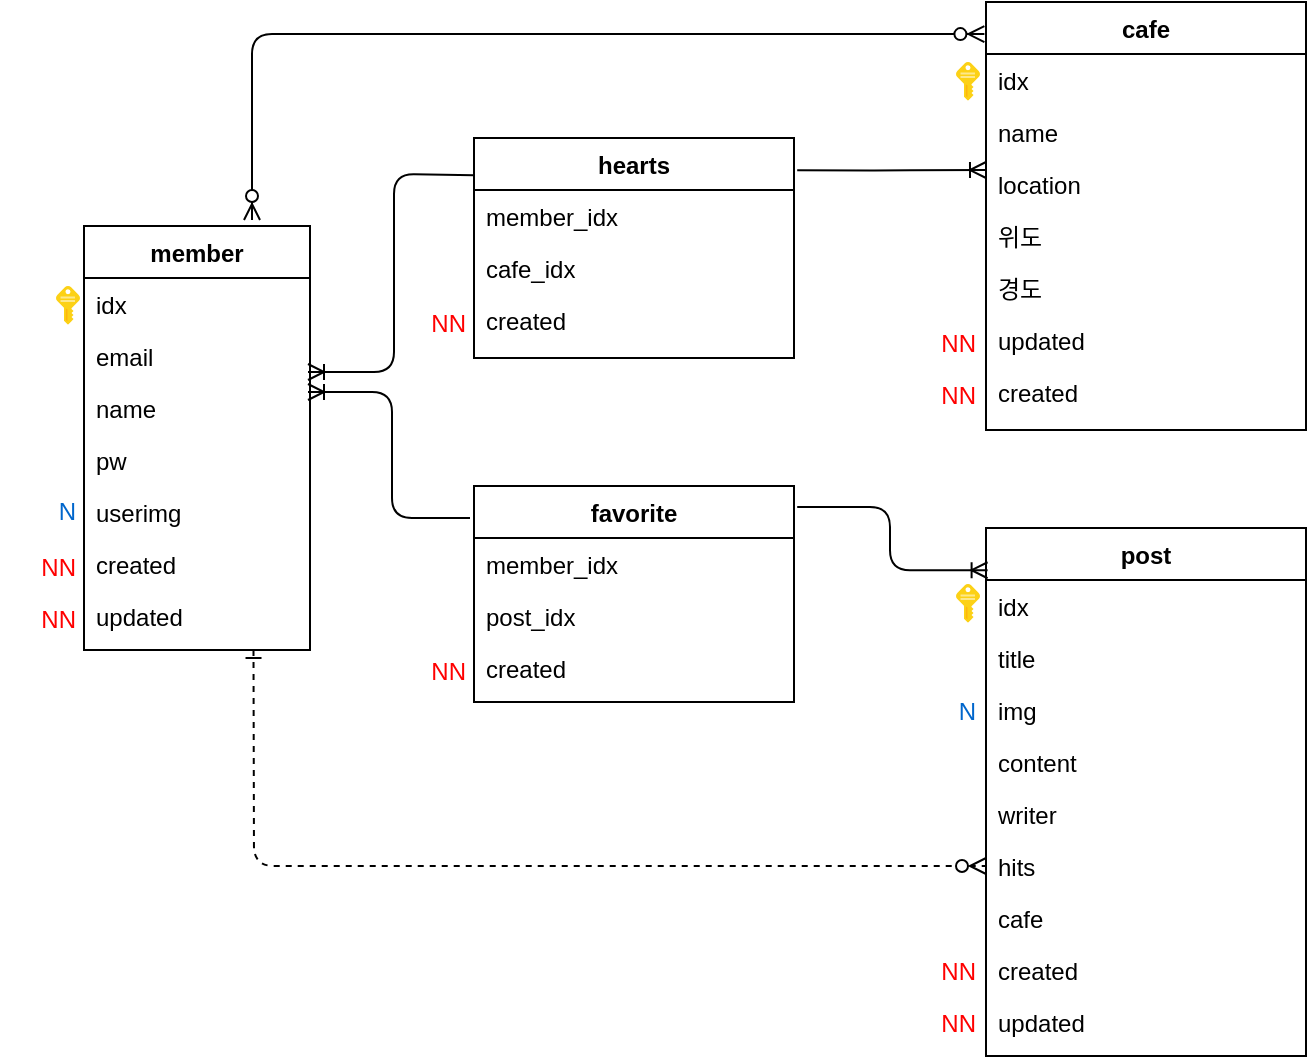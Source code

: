 <mxfile version="14.4.3" type="github">
  <diagram id="C5RBs43oDa-KdzZeNtuy" name="Page-1">
    <mxGraphModel dx="1010" dy="580" grid="0" gridSize="10" guides="1" tooltips="1" connect="1" arrows="1" fold="1" page="1" pageScale="1" pageWidth="827" pageHeight="1169" math="0" shadow="0">
      <root>
        <mxCell id="WIyWlLk6GJQsqaUBKTNV-0" />
        <mxCell id="WIyWlLk6GJQsqaUBKTNV-1" parent="WIyWlLk6GJQsqaUBKTNV-0" />
        <mxCell id="zkfFHV4jXpPFQw0GAbJ--0" value="member" style="swimlane;fontStyle=1;align=center;verticalAlign=top;childLayout=stackLayout;horizontal=1;startSize=26;horizontalStack=0;resizeParent=1;resizeLast=0;collapsible=1;marginBottom=0;shadow=0;strokeWidth=1;" parent="WIyWlLk6GJQsqaUBKTNV-1" vertex="1">
          <mxGeometry x="147" y="178" width="113" height="212" as="geometry">
            <mxRectangle x="230" y="140" width="160" height="26" as="alternateBounds" />
          </mxGeometry>
        </mxCell>
        <mxCell id="zkfFHV4jXpPFQw0GAbJ--1" value="idx" style="text;align=left;verticalAlign=top;spacingLeft=4;spacingRight=4;overflow=hidden;rotatable=0;points=[[0,0.5],[1,0.5]];portConstraint=eastwest;" parent="zkfFHV4jXpPFQw0GAbJ--0" vertex="1">
          <mxGeometry y="26" width="113" height="26" as="geometry" />
        </mxCell>
        <mxCell id="zkfFHV4jXpPFQw0GAbJ--2" value="email" style="text;align=left;verticalAlign=top;spacingLeft=4;spacingRight=4;overflow=hidden;rotatable=0;points=[[0,0.5],[1,0.5]];portConstraint=eastwest;shadow=0;html=0;" parent="zkfFHV4jXpPFQw0GAbJ--0" vertex="1">
          <mxGeometry y="52" width="113" height="26" as="geometry" />
        </mxCell>
        <mxCell id="zkfFHV4jXpPFQw0GAbJ--3" value="name" style="text;align=left;verticalAlign=top;spacingLeft=4;spacingRight=4;overflow=hidden;rotatable=0;points=[[0,0.5],[1,0.5]];portConstraint=eastwest;shadow=0;html=0;" parent="zkfFHV4jXpPFQw0GAbJ--0" vertex="1">
          <mxGeometry y="78" width="113" height="26" as="geometry" />
        </mxCell>
        <mxCell id="HSrPL_bhhoOC7qTpuXqt-28" value="pw" style="text;align=left;verticalAlign=top;spacingLeft=4;spacingRight=4;overflow=hidden;rotatable=0;points=[[0,0.5],[1,0.5]];portConstraint=eastwest;shadow=0;html=0;" vertex="1" parent="zkfFHV4jXpPFQw0GAbJ--0">
          <mxGeometry y="104" width="113" height="26" as="geometry" />
        </mxCell>
        <mxCell id="HSrPL_bhhoOC7qTpuXqt-29" value="userimg" style="text;align=left;verticalAlign=top;spacingLeft=4;spacingRight=4;overflow=hidden;rotatable=0;points=[[0,0.5],[1,0.5]];portConstraint=eastwest;shadow=0;html=0;" vertex="1" parent="zkfFHV4jXpPFQw0GAbJ--0">
          <mxGeometry y="130" width="113" height="26" as="geometry" />
        </mxCell>
        <mxCell id="HSrPL_bhhoOC7qTpuXqt-31" value="created" style="text;align=left;verticalAlign=top;spacingLeft=4;spacingRight=4;overflow=hidden;rotatable=0;points=[[0,0.5],[1,0.5]];portConstraint=eastwest;" vertex="1" parent="zkfFHV4jXpPFQw0GAbJ--0">
          <mxGeometry y="156" width="113" height="26" as="geometry" />
        </mxCell>
        <mxCell id="HSrPL_bhhoOC7qTpuXqt-32" value="updated" style="text;align=left;verticalAlign=top;spacingLeft=4;spacingRight=4;overflow=hidden;rotatable=0;points=[[0,0.5],[1,0.5]];portConstraint=eastwest;" vertex="1" parent="zkfFHV4jXpPFQw0GAbJ--0">
          <mxGeometry y="182" width="113" height="26" as="geometry" />
        </mxCell>
        <mxCell id="zkfFHV4jXpPFQw0GAbJ--6" value="favorite" style="swimlane;fontStyle=1;align=center;verticalAlign=top;childLayout=stackLayout;horizontal=1;startSize=26;horizontalStack=0;resizeParent=1;resizeLast=0;collapsible=1;marginBottom=0;shadow=0;strokeWidth=1;" parent="WIyWlLk6GJQsqaUBKTNV-1" vertex="1">
          <mxGeometry x="342" y="308" width="160" height="108" as="geometry">
            <mxRectangle x="130" y="380" width="160" height="26" as="alternateBounds" />
          </mxGeometry>
        </mxCell>
        <mxCell id="zkfFHV4jXpPFQw0GAbJ--7" value="member_idx" style="text;align=left;verticalAlign=top;spacingLeft=4;spacingRight=4;overflow=hidden;rotatable=0;points=[[0,0.5],[1,0.5]];portConstraint=eastwest;" parent="zkfFHV4jXpPFQw0GAbJ--6" vertex="1">
          <mxGeometry y="26" width="160" height="26" as="geometry" />
        </mxCell>
        <mxCell id="zkfFHV4jXpPFQw0GAbJ--8" value="post_idx" style="text;align=left;verticalAlign=top;spacingLeft=4;spacingRight=4;overflow=hidden;rotatable=0;points=[[0,0.5],[1,0.5]];portConstraint=eastwest;shadow=0;html=0;" parent="zkfFHV4jXpPFQw0GAbJ--6" vertex="1">
          <mxGeometry y="52" width="160" height="26" as="geometry" />
        </mxCell>
        <mxCell id="HSrPL_bhhoOC7qTpuXqt-27" value="created" style="text;align=left;verticalAlign=top;spacingLeft=4;spacingRight=4;overflow=hidden;rotatable=0;points=[[0,0.5],[1,0.5]];portConstraint=eastwest;" vertex="1" parent="zkfFHV4jXpPFQw0GAbJ--6">
          <mxGeometry y="78" width="160" height="26" as="geometry" />
        </mxCell>
        <mxCell id="zkfFHV4jXpPFQw0GAbJ--13" value="hearts" style="swimlane;fontStyle=1;align=center;verticalAlign=top;childLayout=stackLayout;horizontal=1;startSize=26;horizontalStack=0;resizeParent=1;resizeLast=0;collapsible=1;marginBottom=0;shadow=0;strokeWidth=1;" parent="WIyWlLk6GJQsqaUBKTNV-1" vertex="1">
          <mxGeometry x="342" y="134" width="160" height="110" as="geometry">
            <mxRectangle x="330" y="360" width="170" height="26" as="alternateBounds" />
          </mxGeometry>
        </mxCell>
        <mxCell id="zkfFHV4jXpPFQw0GAbJ--14" value="member_idx" style="text;align=left;verticalAlign=top;spacingLeft=4;spacingRight=4;overflow=hidden;rotatable=0;points=[[0,0.5],[1,0.5]];portConstraint=eastwest;" parent="zkfFHV4jXpPFQw0GAbJ--13" vertex="1">
          <mxGeometry y="26" width="160" height="26" as="geometry" />
        </mxCell>
        <mxCell id="HSrPL_bhhoOC7qTpuXqt-24" value="cafe_idx" style="text;align=left;verticalAlign=top;spacingLeft=4;spacingRight=4;overflow=hidden;rotatable=0;points=[[0,0.5],[1,0.5]];portConstraint=eastwest;" vertex="1" parent="zkfFHV4jXpPFQw0GAbJ--13">
          <mxGeometry y="52" width="160" height="26" as="geometry" />
        </mxCell>
        <mxCell id="HSrPL_bhhoOC7qTpuXqt-25" value="created" style="text;align=left;verticalAlign=top;spacingLeft=4;spacingRight=4;overflow=hidden;rotatable=0;points=[[0,0.5],[1,0.5]];portConstraint=eastwest;" vertex="1" parent="zkfFHV4jXpPFQw0GAbJ--13">
          <mxGeometry y="78" width="160" height="26" as="geometry" />
        </mxCell>
        <mxCell id="zkfFHV4jXpPFQw0GAbJ--17" value="cafe" style="swimlane;fontStyle=1;align=center;verticalAlign=top;childLayout=stackLayout;horizontal=1;startSize=26;horizontalStack=0;resizeParent=1;resizeLast=0;collapsible=1;marginBottom=0;shadow=0;strokeWidth=1;" parent="WIyWlLk6GJQsqaUBKTNV-1" vertex="1">
          <mxGeometry x="598" y="66" width="160" height="214" as="geometry">
            <mxRectangle x="550" y="140" width="160" height="26" as="alternateBounds" />
          </mxGeometry>
        </mxCell>
        <mxCell id="zkfFHV4jXpPFQw0GAbJ--18" value="idx" style="text;align=left;verticalAlign=top;spacingLeft=4;spacingRight=4;overflow=hidden;rotatable=0;points=[[0,0.5],[1,0.5]];portConstraint=eastwest;" parent="zkfFHV4jXpPFQw0GAbJ--17" vertex="1">
          <mxGeometry y="26" width="160" height="26" as="geometry" />
        </mxCell>
        <mxCell id="zkfFHV4jXpPFQw0GAbJ--19" value="name" style="text;align=left;verticalAlign=top;spacingLeft=4;spacingRight=4;overflow=hidden;rotatable=0;points=[[0,0.5],[1,0.5]];portConstraint=eastwest;shadow=0;html=0;" parent="zkfFHV4jXpPFQw0GAbJ--17" vertex="1">
          <mxGeometry y="52" width="160" height="26" as="geometry" />
        </mxCell>
        <mxCell id="zkfFHV4jXpPFQw0GAbJ--20" value="location" style="text;align=left;verticalAlign=top;spacingLeft=4;spacingRight=4;overflow=hidden;rotatable=0;points=[[0,0.5],[1,0.5]];portConstraint=eastwest;shadow=0;html=0;" parent="zkfFHV4jXpPFQw0GAbJ--17" vertex="1">
          <mxGeometry y="78" width="160" height="26" as="geometry" />
        </mxCell>
        <mxCell id="zkfFHV4jXpPFQw0GAbJ--21" value="위도" style="text;align=left;verticalAlign=top;spacingLeft=4;spacingRight=4;overflow=hidden;rotatable=0;points=[[0,0.5],[1,0.5]];portConstraint=eastwest;shadow=0;html=0;" parent="zkfFHV4jXpPFQw0GAbJ--17" vertex="1">
          <mxGeometry y="104" width="160" height="26" as="geometry" />
        </mxCell>
        <mxCell id="zkfFHV4jXpPFQw0GAbJ--22" value="경도" style="text;align=left;verticalAlign=top;spacingLeft=4;spacingRight=4;overflow=hidden;rotatable=0;points=[[0,0.5],[1,0.5]];portConstraint=eastwest;shadow=0;html=0;" parent="zkfFHV4jXpPFQw0GAbJ--17" vertex="1">
          <mxGeometry y="130" width="160" height="26" as="geometry" />
        </mxCell>
        <mxCell id="HSrPL_bhhoOC7qTpuXqt-36" value="updated" style="text;align=left;verticalAlign=top;spacingLeft=4;spacingRight=4;overflow=hidden;rotatable=0;points=[[0,0.5],[1,0.5]];portConstraint=eastwest;" vertex="1" parent="zkfFHV4jXpPFQw0GAbJ--17">
          <mxGeometry y="156" width="160" height="26" as="geometry" />
        </mxCell>
        <mxCell id="HSrPL_bhhoOC7qTpuXqt-35" value="created" style="text;align=left;verticalAlign=top;spacingLeft=4;spacingRight=4;overflow=hidden;rotatable=0;points=[[0,0.5],[1,0.5]];portConstraint=eastwest;" vertex="1" parent="zkfFHV4jXpPFQw0GAbJ--17">
          <mxGeometry y="182" width="160" height="32" as="geometry" />
        </mxCell>
        <mxCell id="HSrPL_bhhoOC7qTpuXqt-0" value="post" style="swimlane;fontStyle=1;align=center;verticalAlign=top;childLayout=stackLayout;horizontal=1;startSize=26;horizontalStack=0;resizeParent=1;resizeLast=0;collapsible=1;marginBottom=0;shadow=0;strokeWidth=1;" vertex="1" parent="WIyWlLk6GJQsqaUBKTNV-1">
          <mxGeometry x="598" y="329" width="160" height="264" as="geometry">
            <mxRectangle x="550" y="140" width="160" height="26" as="alternateBounds" />
          </mxGeometry>
        </mxCell>
        <mxCell id="HSrPL_bhhoOC7qTpuXqt-1" value="idx" style="text;align=left;verticalAlign=top;spacingLeft=4;spacingRight=4;overflow=hidden;rotatable=0;points=[[0,0.5],[1,0.5]];portConstraint=eastwest;" vertex="1" parent="HSrPL_bhhoOC7qTpuXqt-0">
          <mxGeometry y="26" width="160" height="26" as="geometry" />
        </mxCell>
        <mxCell id="HSrPL_bhhoOC7qTpuXqt-2" value="title" style="text;align=left;verticalAlign=top;spacingLeft=4;spacingRight=4;overflow=hidden;rotatable=0;points=[[0,0.5],[1,0.5]];portConstraint=eastwest;shadow=0;html=0;" vertex="1" parent="HSrPL_bhhoOC7qTpuXqt-0">
          <mxGeometry y="52" width="160" height="26" as="geometry" />
        </mxCell>
        <mxCell id="HSrPL_bhhoOC7qTpuXqt-3" value="img" style="text;align=left;verticalAlign=top;spacingLeft=4;spacingRight=4;overflow=hidden;rotatable=0;points=[[0,0.5],[1,0.5]];portConstraint=eastwest;shadow=0;html=0;" vertex="1" parent="HSrPL_bhhoOC7qTpuXqt-0">
          <mxGeometry y="78" width="160" height="26" as="geometry" />
        </mxCell>
        <mxCell id="HSrPL_bhhoOC7qTpuXqt-4" value="content" style="text;align=left;verticalAlign=top;spacingLeft=4;spacingRight=4;overflow=hidden;rotatable=0;points=[[0,0.5],[1,0.5]];portConstraint=eastwest;shadow=0;html=0;" vertex="1" parent="HSrPL_bhhoOC7qTpuXqt-0">
          <mxGeometry y="104" width="160" height="26" as="geometry" />
        </mxCell>
        <mxCell id="HSrPL_bhhoOC7qTpuXqt-5" value="writer" style="text;align=left;verticalAlign=top;spacingLeft=4;spacingRight=4;overflow=hidden;rotatable=0;points=[[0,0.5],[1,0.5]];portConstraint=eastwest;shadow=0;html=0;" vertex="1" parent="HSrPL_bhhoOC7qTpuXqt-0">
          <mxGeometry y="130" width="160" height="26" as="geometry" />
        </mxCell>
        <mxCell id="HSrPL_bhhoOC7qTpuXqt-7" value="hits" style="text;align=left;verticalAlign=top;spacingLeft=4;spacingRight=4;overflow=hidden;rotatable=0;points=[[0,0.5],[1,0.5]];portConstraint=eastwest;" vertex="1" parent="HSrPL_bhhoOC7qTpuXqt-0">
          <mxGeometry y="156" width="160" height="26" as="geometry" />
        </mxCell>
        <mxCell id="HSrPL_bhhoOC7qTpuXqt-8" value="cafe" style="text;align=left;verticalAlign=top;spacingLeft=4;spacingRight=4;overflow=hidden;rotatable=0;points=[[0,0.5],[1,0.5]];portConstraint=eastwest;" vertex="1" parent="HSrPL_bhhoOC7qTpuXqt-0">
          <mxGeometry y="182" width="160" height="26" as="geometry" />
        </mxCell>
        <mxCell id="HSrPL_bhhoOC7qTpuXqt-40" value="created" style="text;align=left;verticalAlign=top;spacingLeft=4;spacingRight=4;overflow=hidden;rotatable=0;points=[[0,0.5],[1,0.5]];portConstraint=eastwest;" vertex="1" parent="HSrPL_bhhoOC7qTpuXqt-0">
          <mxGeometry y="208" width="160" height="26" as="geometry" />
        </mxCell>
        <mxCell id="HSrPL_bhhoOC7qTpuXqt-41" value="updated" style="text;align=left;verticalAlign=top;spacingLeft=4;spacingRight=4;overflow=hidden;rotatable=0;points=[[0,0.5],[1,0.5]];portConstraint=eastwest;" vertex="1" parent="HSrPL_bhhoOC7qTpuXqt-0">
          <mxGeometry y="234" width="160" height="26" as="geometry" />
        </mxCell>
        <mxCell id="HSrPL_bhhoOC7qTpuXqt-13" style="edgeStyle=orthogonalEdgeStyle;orthogonalLoop=1;jettySize=auto;html=1;exitX=1.01;exitY=0.147;exitDx=0;exitDy=0;endArrow=ERoneToMany;endFill=0;exitPerimeter=0;entryX=0;entryY=0.231;entryDx=0;entryDy=0;entryPerimeter=0;" edge="1" parent="WIyWlLk6GJQsqaUBKTNV-1" source="zkfFHV4jXpPFQw0GAbJ--13" target="zkfFHV4jXpPFQw0GAbJ--20">
          <mxGeometry relative="1" as="geometry">
            <mxPoint x="592" y="150" as="targetPoint" />
          </mxGeometry>
        </mxCell>
        <mxCell id="HSrPL_bhhoOC7qTpuXqt-15" style="edgeStyle=orthogonalEdgeStyle;orthogonalLoop=1;jettySize=auto;html=1;exitX=1.01;exitY=0.097;exitDx=0;exitDy=0;entryX=0.005;entryY=0.08;entryDx=0;entryDy=0;entryPerimeter=0;exitPerimeter=0;endArrow=ERoneToMany;endFill=0;" edge="1" parent="WIyWlLk6GJQsqaUBKTNV-1" source="zkfFHV4jXpPFQw0GAbJ--6" target="HSrPL_bhhoOC7qTpuXqt-0">
          <mxGeometry relative="1" as="geometry" />
        </mxCell>
        <mxCell id="HSrPL_bhhoOC7qTpuXqt-20" value="" style="endArrow=none;startArrow=ERoneToMany;html=1;startFill=0;endFill=0;entryX=0;entryY=0.169;entryDx=0;entryDy=0;entryPerimeter=0;" edge="1" parent="WIyWlLk6GJQsqaUBKTNV-1" target="zkfFHV4jXpPFQw0GAbJ--13">
          <mxGeometry width="50" height="50" relative="1" as="geometry">
            <mxPoint x="259" y="251" as="sourcePoint" />
            <mxPoint x="411" y="273" as="targetPoint" />
            <Array as="points">
              <mxPoint x="302" y="251" />
              <mxPoint x="302" y="152" />
            </Array>
          </mxGeometry>
        </mxCell>
        <mxCell id="HSrPL_bhhoOC7qTpuXqt-21" value="" style="endArrow=none;startArrow=ERoneToMany;html=1;startFill=0;endFill=0;" edge="1" parent="WIyWlLk6GJQsqaUBKTNV-1">
          <mxGeometry width="50" height="50" relative="1" as="geometry">
            <mxPoint x="259" y="261" as="sourcePoint" />
            <mxPoint x="340" y="324" as="targetPoint" />
            <Array as="points">
              <mxPoint x="301" y="261" />
              <mxPoint x="301" y="324" />
            </Array>
          </mxGeometry>
        </mxCell>
        <mxCell id="HSrPL_bhhoOC7qTpuXqt-22" style="edgeStyle=none;orthogonalLoop=1;jettySize=auto;html=1;exitX=0.75;exitY=0;exitDx=0;exitDy=0;startArrow=ERone;startFill=0;endArrow=ERone;endFill=0;" edge="1" parent="WIyWlLk6GJQsqaUBKTNV-1" source="zkfFHV4jXpPFQw0GAbJ--0" target="zkfFHV4jXpPFQw0GAbJ--0">
          <mxGeometry relative="1" as="geometry" />
        </mxCell>
        <mxCell id="HSrPL_bhhoOC7qTpuXqt-33" value="" style="endArrow=ERzeroToMany;startArrow=ERzeroToMany;html=1;entryX=-0.005;entryY=0.075;entryDx=0;entryDy=0;entryPerimeter=0;startFill=1;endFill=1;" edge="1" parent="WIyWlLk6GJQsqaUBKTNV-1" target="zkfFHV4jXpPFQw0GAbJ--17">
          <mxGeometry width="50" height="50" relative="1" as="geometry">
            <mxPoint x="231" y="175" as="sourcePoint" />
            <mxPoint x="442" y="23" as="targetPoint" />
            <Array as="points">
              <mxPoint x="231" y="82" />
            </Array>
          </mxGeometry>
        </mxCell>
        <mxCell id="HSrPL_bhhoOC7qTpuXqt-34" value="" style="endArrow=ERzeroToMany;startArrow=ERone;html=1;entryX=0;entryY=0.5;entryDx=0;entryDy=0;startFill=0;endFill=1;exitX=0.75;exitY=1;exitDx=0;exitDy=0;dashed=1;" edge="1" parent="WIyWlLk6GJQsqaUBKTNV-1" source="zkfFHV4jXpPFQw0GAbJ--0" target="HSrPL_bhhoOC7qTpuXqt-7">
          <mxGeometry width="50" height="50" relative="1" as="geometry">
            <mxPoint x="238.8" y="610" as="sourcePoint" />
            <mxPoint x="598" y="517.2" as="targetPoint" />
            <Array as="points">
              <mxPoint x="232" y="498" />
            </Array>
          </mxGeometry>
        </mxCell>
        <mxCell id="HSrPL_bhhoOC7qTpuXqt-42" value="" style="aspect=fixed;html=1;points=[];align=center;image;fontSize=12;image=img/lib/mscae/Key.svg;" vertex="1" parent="WIyWlLk6GJQsqaUBKTNV-1">
          <mxGeometry x="133" y="208" width="12" height="19.35" as="geometry" />
        </mxCell>
        <mxCell id="HSrPL_bhhoOC7qTpuXqt-43" value="" style="aspect=fixed;html=1;points=[];align=center;image;fontSize=12;image=img/lib/mscae/Key.svg;" vertex="1" parent="WIyWlLk6GJQsqaUBKTNV-1">
          <mxGeometry x="583" y="357" width="12" height="19.35" as="geometry" />
        </mxCell>
        <mxCell id="HSrPL_bhhoOC7qTpuXqt-44" value="" style="aspect=fixed;html=1;points=[];align=center;image;fontSize=12;image=img/lib/mscae/Key.svg;" vertex="1" parent="WIyWlLk6GJQsqaUBKTNV-1">
          <mxGeometry x="583" y="96" width="12" height="19.35" as="geometry" />
        </mxCell>
        <mxCell id="HSrPL_bhhoOC7qTpuXqt-45" value="" style="shape=image;html=1;verticalAlign=top;verticalLabelPosition=bottom;labelBackgroundColor=#ffffff;imageAspect=0;aspect=fixed;image=https://cdn4.iconfinder.com/data/icons/general-office/91/General_Office_31-128.png" vertex="1" parent="WIyWlLk6GJQsqaUBKTNV-1">
          <mxGeometry x="320" y="163" width="20" height="20" as="geometry" />
        </mxCell>
        <mxCell id="HSrPL_bhhoOC7qTpuXqt-46" value="" style="shape=image;html=1;verticalAlign=top;verticalLabelPosition=bottom;labelBackgroundColor=#ffffff;imageAspect=0;aspect=fixed;image=https://cdn4.iconfinder.com/data/icons/general-office/91/General_Office_31-128.png" vertex="1" parent="WIyWlLk6GJQsqaUBKTNV-1">
          <mxGeometry x="320" y="190" width="20" height="20" as="geometry" />
        </mxCell>
        <mxCell id="HSrPL_bhhoOC7qTpuXqt-47" value="" style="shape=image;html=1;verticalAlign=top;verticalLabelPosition=bottom;labelBackgroundColor=#ffffff;imageAspect=0;aspect=fixed;image=https://cdn4.iconfinder.com/data/icons/general-office/91/General_Office_31-128.png" vertex="1" parent="WIyWlLk6GJQsqaUBKTNV-1">
          <mxGeometry x="320" y="339" width="20" height="20" as="geometry" />
        </mxCell>
        <mxCell id="HSrPL_bhhoOC7qTpuXqt-48" value="" style="shape=image;html=1;verticalAlign=top;verticalLabelPosition=bottom;labelBackgroundColor=#ffffff;imageAspect=0;aspect=fixed;image=https://cdn4.iconfinder.com/data/icons/general-office/91/General_Office_31-128.png" vertex="1" parent="WIyWlLk6GJQsqaUBKTNV-1">
          <mxGeometry x="320" y="365" width="20" height="20" as="geometry" />
        </mxCell>
        <mxCell id="HSrPL_bhhoOC7qTpuXqt-51" value="" style="shape=image;html=1;verticalAlign=top;verticalLabelPosition=bottom;labelBackgroundColor=#ffffff;imageAspect=0;aspect=fixed;image=https://cdn4.iconfinder.com/data/icons/general-office/91/General_Office_31-128.png" vertex="1" parent="WIyWlLk6GJQsqaUBKTNV-1">
          <mxGeometry x="575" y="463" width="20" height="20" as="geometry" />
        </mxCell>
        <mxCell id="HSrPL_bhhoOC7qTpuXqt-52" value="" style="shape=image;html=1;verticalAlign=top;verticalLabelPosition=bottom;labelBackgroundColor=#ffffff;imageAspect=0;aspect=fixed;image=https://cdn4.iconfinder.com/data/icons/general-office/91/General_Office_31-128.png" vertex="1" parent="WIyWlLk6GJQsqaUBKTNV-1">
          <mxGeometry x="576" y="515" width="20" height="20" as="geometry" />
        </mxCell>
        <mxCell id="HSrPL_bhhoOC7qTpuXqt-53" value="&lt;font color=&quot;#0066cc&quot;&gt;N&lt;/font&gt;" style="text;html=1;strokeColor=none;fillColor=none;align=right;verticalAlign=middle;whiteSpace=wrap;rounded=0;" vertex="1" parent="WIyWlLk6GJQsqaUBKTNV-1">
          <mxGeometry x="105" y="311" width="40" height="20" as="geometry" />
        </mxCell>
        <mxCell id="HSrPL_bhhoOC7qTpuXqt-54" value="&lt;font color=&quot;#ff0000&quot;&gt;NN&lt;/font&gt;" style="text;html=1;strokeColor=none;fillColor=none;align=right;verticalAlign=middle;whiteSpace=wrap;rounded=0;" vertex="1" parent="WIyWlLk6GJQsqaUBKTNV-1">
          <mxGeometry x="105" y="365" width="40" height="20" as="geometry" />
        </mxCell>
        <mxCell id="HSrPL_bhhoOC7qTpuXqt-57" value="&lt;font color=&quot;#ff0000&quot;&gt;NN&lt;/font&gt;" style="text;html=1;strokeColor=none;fillColor=none;align=right;verticalAlign=middle;whiteSpace=wrap;rounded=0;" vertex="1" parent="WIyWlLk6GJQsqaUBKTNV-1">
          <mxGeometry x="300" y="391" width="40" height="20" as="geometry" />
        </mxCell>
        <mxCell id="HSrPL_bhhoOC7qTpuXqt-58" value="&lt;font color=&quot;#0066cc&quot;&gt;N&lt;/font&gt;" style="text;html=1;strokeColor=none;fillColor=none;align=right;verticalAlign=middle;whiteSpace=wrap;rounded=0;" vertex="1" parent="WIyWlLk6GJQsqaUBKTNV-1">
          <mxGeometry x="555" y="411" width="40" height="20" as="geometry" />
        </mxCell>
        <mxCell id="HSrPL_bhhoOC7qTpuXqt-59" value="&lt;font color=&quot;#ff0000&quot;&gt;NN&lt;/font&gt;" style="text;html=1;strokeColor=none;fillColor=none;align=right;verticalAlign=middle;whiteSpace=wrap;rounded=0;" vertex="1" parent="WIyWlLk6GJQsqaUBKTNV-1">
          <mxGeometry x="105" y="339" width="40" height="20" as="geometry" />
        </mxCell>
        <mxCell id="HSrPL_bhhoOC7qTpuXqt-63" value="&lt;font color=&quot;#ff0000&quot;&gt;NN&lt;/font&gt;" style="text;html=1;strokeColor=none;fillColor=none;align=right;verticalAlign=middle;whiteSpace=wrap;rounded=0;" vertex="1" parent="WIyWlLk6GJQsqaUBKTNV-1">
          <mxGeometry x="555" y="253.35" width="40" height="20" as="geometry" />
        </mxCell>
        <mxCell id="HSrPL_bhhoOC7qTpuXqt-64" value="&lt;font color=&quot;#ff0000&quot;&gt;NN&lt;/font&gt;" style="text;html=1;strokeColor=none;fillColor=none;align=right;verticalAlign=middle;whiteSpace=wrap;rounded=0;" vertex="1" parent="WIyWlLk6GJQsqaUBKTNV-1">
          <mxGeometry x="555" y="227.35" width="40" height="20" as="geometry" />
        </mxCell>
        <mxCell id="HSrPL_bhhoOC7qTpuXqt-65" value="&lt;font color=&quot;#ff0000&quot;&gt;NN&lt;/font&gt;" style="text;html=1;strokeColor=none;fillColor=none;align=right;verticalAlign=middle;whiteSpace=wrap;rounded=0;" vertex="1" parent="WIyWlLk6GJQsqaUBKTNV-1">
          <mxGeometry x="555" y="567" width="40" height="20" as="geometry" />
        </mxCell>
        <mxCell id="HSrPL_bhhoOC7qTpuXqt-66" value="&lt;font color=&quot;#ff0000&quot;&gt;NN&lt;/font&gt;" style="text;html=1;strokeColor=none;fillColor=none;align=right;verticalAlign=middle;whiteSpace=wrap;rounded=0;" vertex="1" parent="WIyWlLk6GJQsqaUBKTNV-1">
          <mxGeometry x="555" y="541" width="40" height="20" as="geometry" />
        </mxCell>
        <mxCell id="HSrPL_bhhoOC7qTpuXqt-67" value="&lt;font color=&quot;#ff0000&quot;&gt;NN&lt;/font&gt;" style="text;html=1;strokeColor=none;fillColor=none;align=right;verticalAlign=middle;whiteSpace=wrap;rounded=0;" vertex="1" parent="WIyWlLk6GJQsqaUBKTNV-1">
          <mxGeometry x="300" y="217" width="40" height="20" as="geometry" />
        </mxCell>
      </root>
    </mxGraphModel>
  </diagram>
</mxfile>
